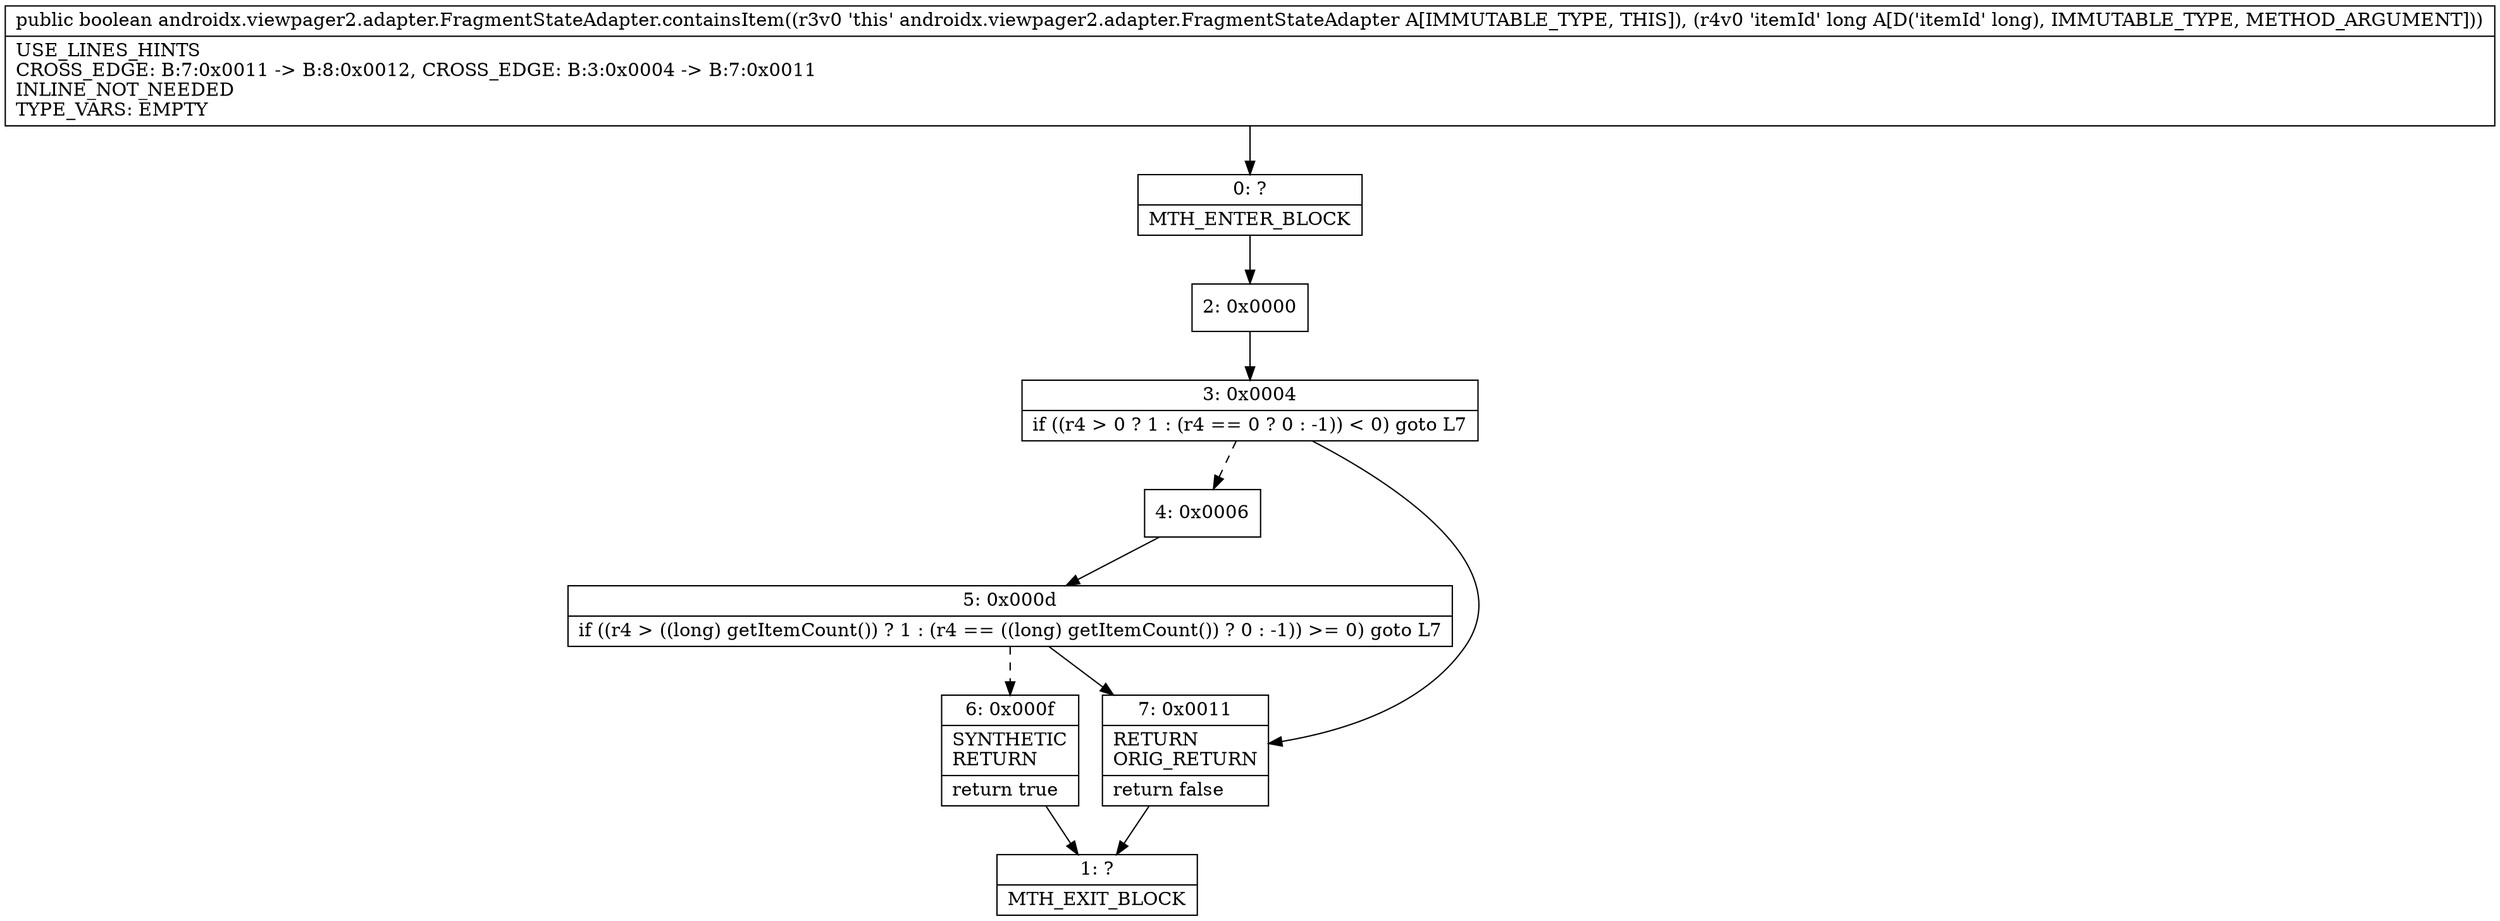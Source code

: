 digraph "CFG forandroidx.viewpager2.adapter.FragmentStateAdapter.containsItem(J)Z" {
Node_0 [shape=record,label="{0\:\ ?|MTH_ENTER_BLOCK\l}"];
Node_2 [shape=record,label="{2\:\ 0x0000}"];
Node_3 [shape=record,label="{3\:\ 0x0004|if ((r4 \> 0 ? 1 : (r4 == 0 ? 0 : \-1)) \< 0) goto L7\l}"];
Node_4 [shape=record,label="{4\:\ 0x0006}"];
Node_5 [shape=record,label="{5\:\ 0x000d|if ((r4 \> ((long) getItemCount()) ? 1 : (r4 == ((long) getItemCount()) ? 0 : \-1)) \>= 0) goto L7\l}"];
Node_6 [shape=record,label="{6\:\ 0x000f|SYNTHETIC\lRETURN\l|return true\l}"];
Node_1 [shape=record,label="{1\:\ ?|MTH_EXIT_BLOCK\l}"];
Node_7 [shape=record,label="{7\:\ 0x0011|RETURN\lORIG_RETURN\l|return false\l}"];
MethodNode[shape=record,label="{public boolean androidx.viewpager2.adapter.FragmentStateAdapter.containsItem((r3v0 'this' androidx.viewpager2.adapter.FragmentStateAdapter A[IMMUTABLE_TYPE, THIS]), (r4v0 'itemId' long A[D('itemId' long), IMMUTABLE_TYPE, METHOD_ARGUMENT]))  | USE_LINES_HINTS\lCROSS_EDGE: B:7:0x0011 \-\> B:8:0x0012, CROSS_EDGE: B:3:0x0004 \-\> B:7:0x0011\lINLINE_NOT_NEEDED\lTYPE_VARS: EMPTY\l}"];
MethodNode -> Node_0;Node_0 -> Node_2;
Node_2 -> Node_3;
Node_3 -> Node_4[style=dashed];
Node_3 -> Node_7;
Node_4 -> Node_5;
Node_5 -> Node_6[style=dashed];
Node_5 -> Node_7;
Node_6 -> Node_1;
Node_7 -> Node_1;
}

